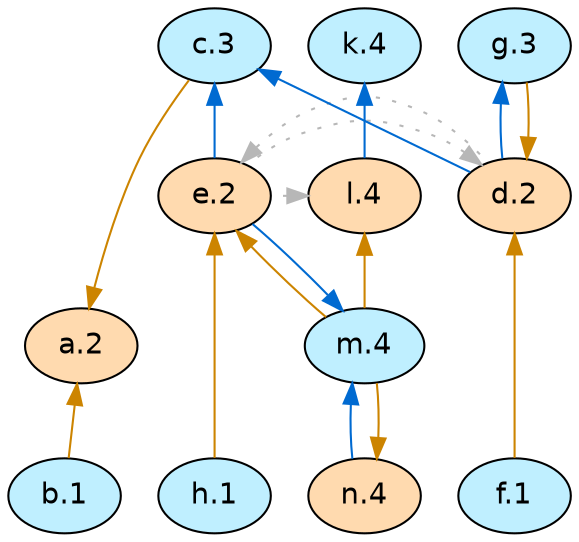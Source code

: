 digraph G {
  rankdir="TB"
  node [shape=oval style=filled fontname=Helvetica fontsize=14]
  node [fillcolor="#ffdaaf" fontcolor="#000000"] 
       a[label="a.2"] 
       l[label="l.4"] 
       d[label="d.2"] 
       e[label="e.2"] 
       n[label="n.4"]
  node [fillcolor="#bfefff" fontcolor="#000000"] 
       c[label="c.3"] 
       b[label="b.1"] 
       k[label="k.4"] 
       m[label="m.4"] 
       f[label="f.1"] 
       g[label="g.3"] 
       h[label="h.1"]
  edge [dir=back color="#cc8400" style="solid"]
        "a" -> "c" 
        "a" -> "b" 
        "l" -> "m" 
        "e" -> "m" 
        "d" -> "f" 
        "d" -> "g" 
        "e" -> "h" 
        "n" -> "m" 
  edge [dir=back color="#006ad1" style="solid"]
        "k" -> "l" 
        "c" -> "d" 
        "c" -> "e" 
        "m" -> "e" 
        "g" -> "d" 
        "m" -> "n" 
  edge [dir=back color="#b7b7b7" style="dotted" constraint=false]
        "l" -> "e" 
        "d" -> "e" 
        "e" -> "d" 

  {rank = max b f h}
  {rank = min c g}
}